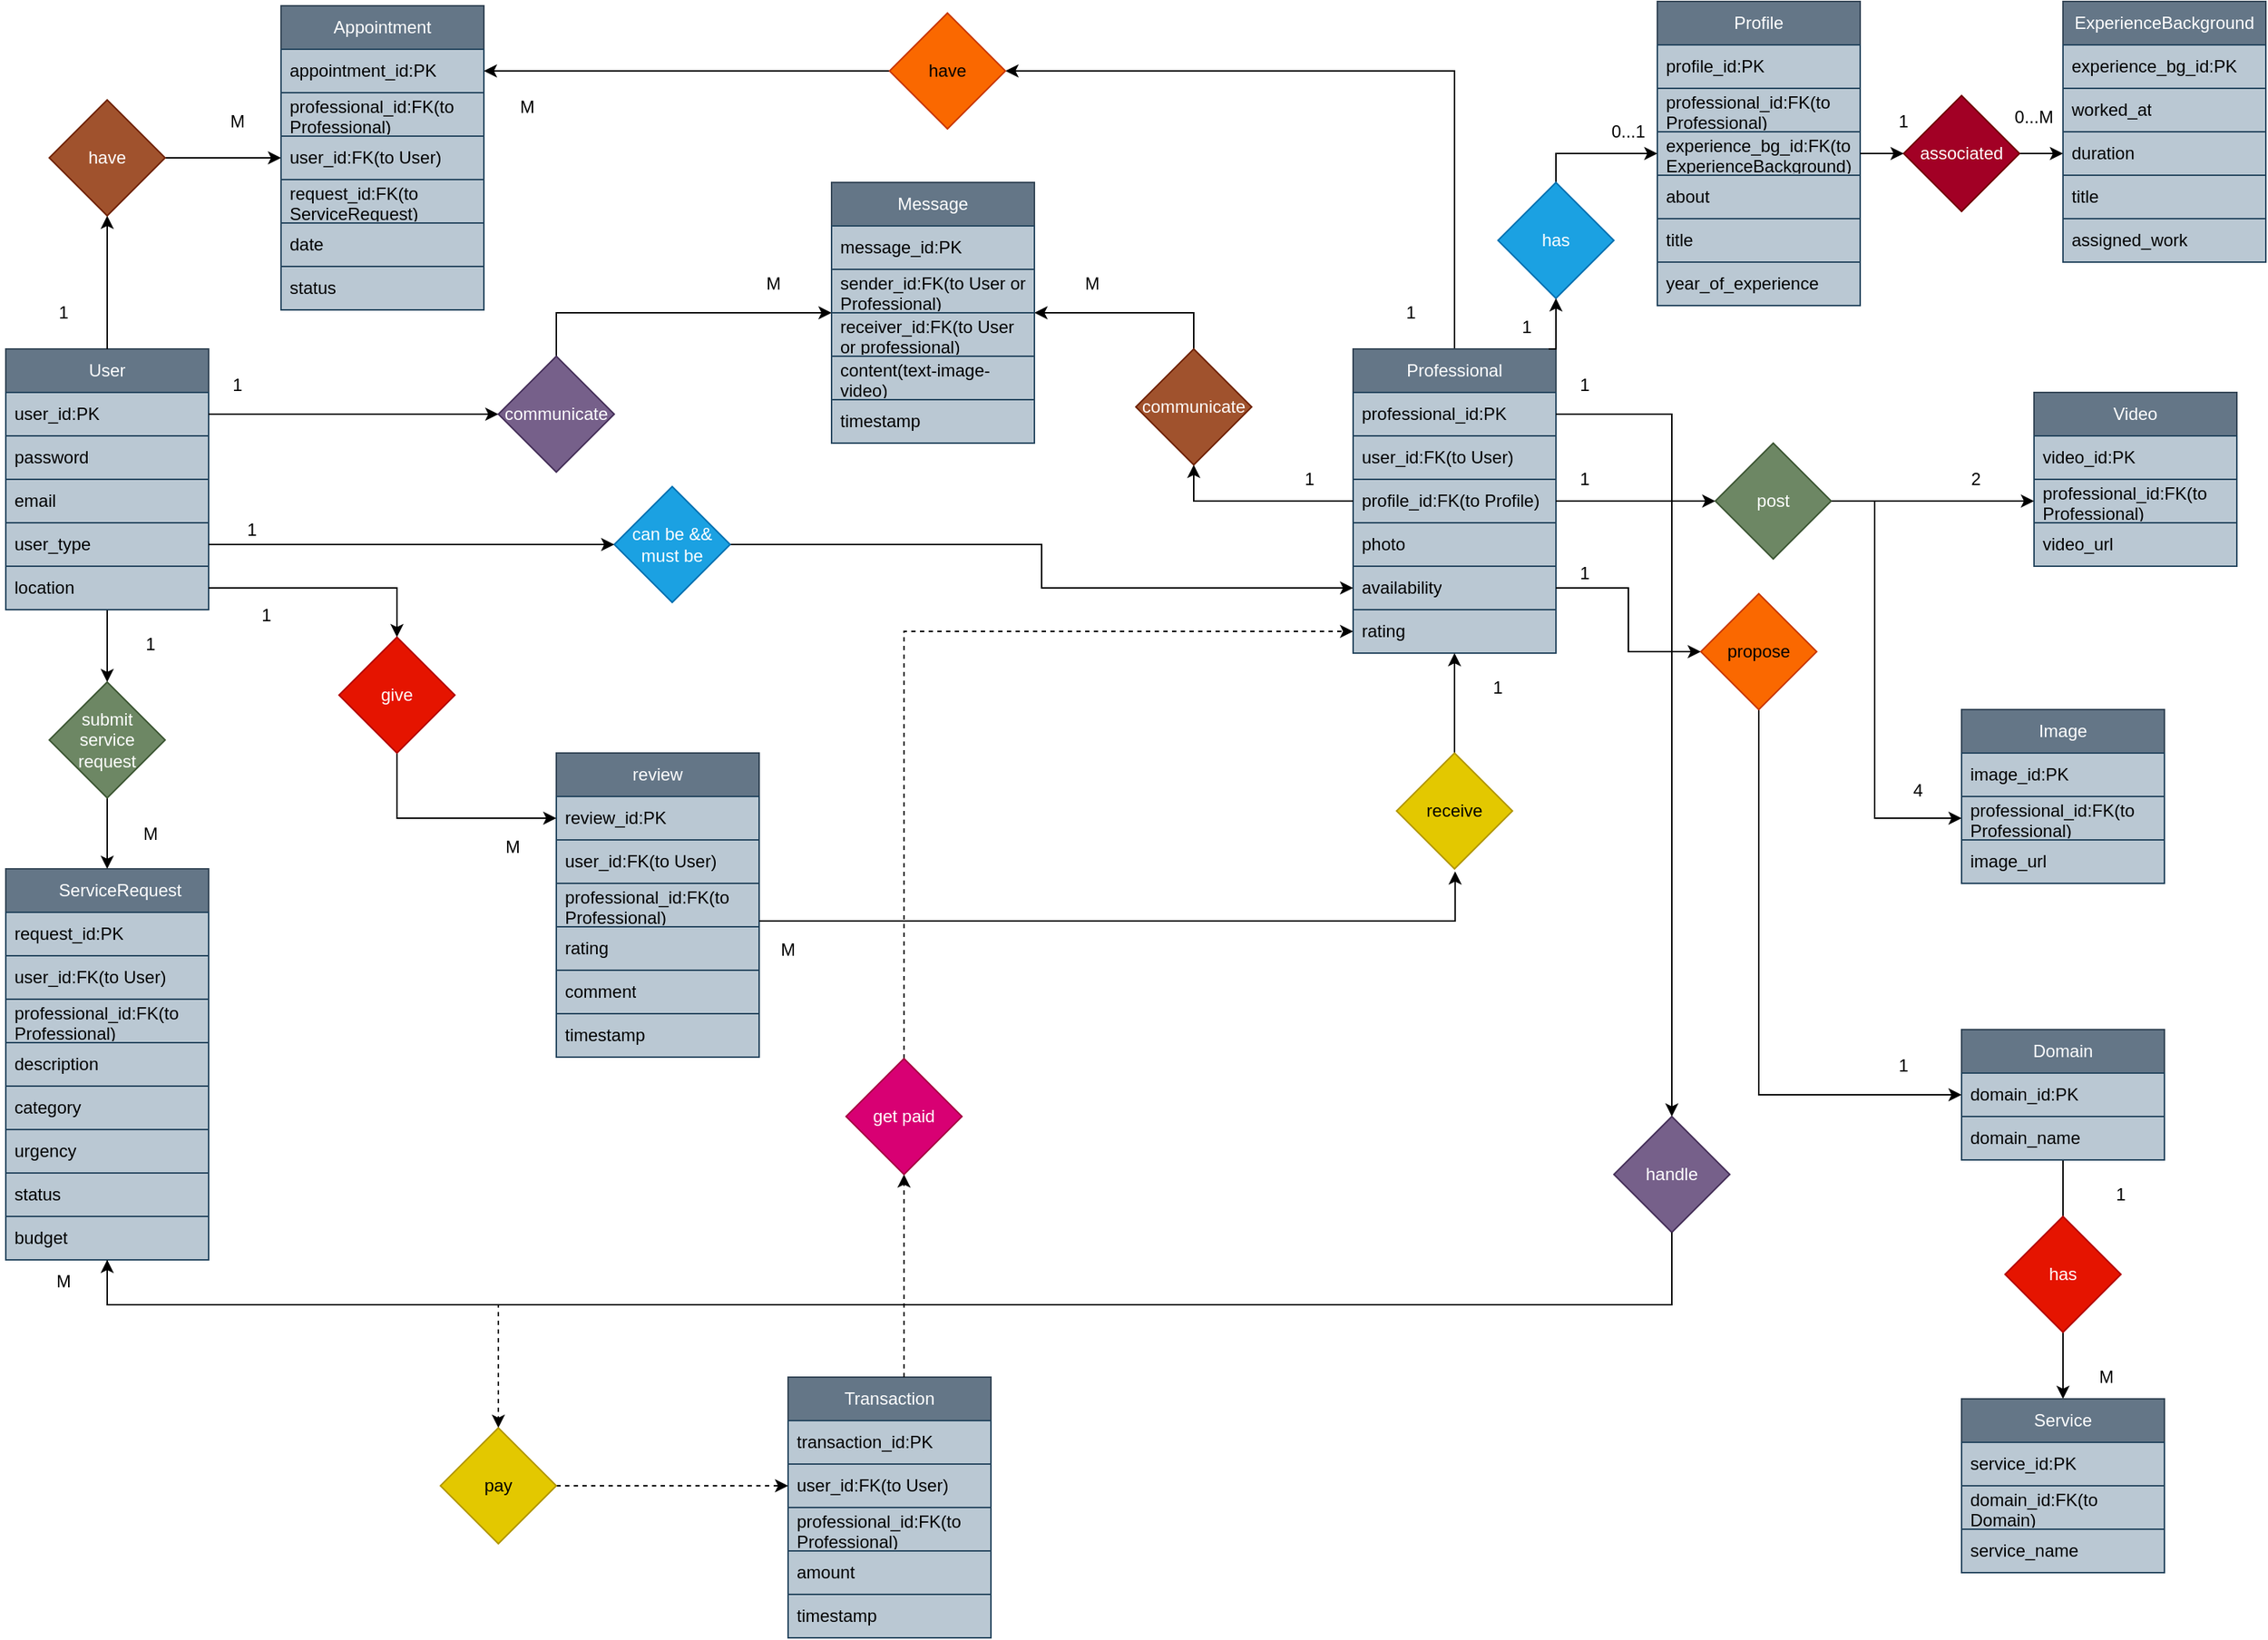 <mxfile version="24.4.1" type="device">
  <diagram id="ZZVoWdoW-UHvi953zEAD" name="Page-2">
    <mxGraphModel dx="3176" dy="2036" grid="1" gridSize="10" guides="1" tooltips="1" connect="1" arrows="1" fold="1" page="1" pageScale="1" pageWidth="1654" pageHeight="1169" math="0" shadow="0">
      <root>
        <mxCell id="0" />
        <mxCell id="1" parent="0" />
        <mxCell id="N-HNZM68ss8QgqNn4z8V-127" style="edgeStyle=orthogonalEdgeStyle;rounded=0;orthogonalLoop=1;jettySize=auto;html=1;entryX=0.5;entryY=0;entryDx=0;entryDy=0;" parent="1" source="N-HNZM68ss8QgqNn4z8V-66" target="N-HNZM68ss8QgqNn4z8V-121" edge="1">
          <mxGeometry relative="1" as="geometry" />
        </mxCell>
        <mxCell id="N-HNZM68ss8QgqNn4z8V-160" style="edgeStyle=orthogonalEdgeStyle;rounded=0;orthogonalLoop=1;jettySize=auto;html=1;" parent="1" source="N-HNZM68ss8QgqNn4z8V-161" target="N-HNZM68ss8QgqNn4z8V-155" edge="1">
          <mxGeometry relative="1" as="geometry" />
        </mxCell>
        <mxCell id="N-HNZM68ss8QgqNn4z8V-66" value="User" style="swimlane;fontStyle=0;childLayout=stackLayout;horizontal=1;startSize=30;horizontalStack=0;resizeParent=1;resizeParentMax=0;resizeLast=0;collapsible=1;marginBottom=0;whiteSpace=wrap;html=1;fillColor=#647687;fontColor=#ffffff;strokeColor=#314354;" parent="1" vertex="1">
          <mxGeometry x="60" y="260" width="140" height="180" as="geometry" />
        </mxCell>
        <mxCell id="N-HNZM68ss8QgqNn4z8V-72" value="user_id:PK" style="text;strokeColor=#23445d;fillColor=#bac8d3;align=left;verticalAlign=middle;spacingLeft=4;spacingRight=4;overflow=hidden;points=[[0,0.5],[1,0.5]];portConstraint=eastwest;rotatable=0;whiteSpace=wrap;html=1;" parent="N-HNZM68ss8QgqNn4z8V-66" vertex="1">
          <mxGeometry y="30" width="140" height="30" as="geometry" />
        </mxCell>
        <mxCell id="N-HNZM68ss8QgqNn4z8V-68" value="password" style="text;strokeColor=#23445d;fillColor=#bac8d3;align=left;verticalAlign=middle;spacingLeft=4;spacingRight=4;overflow=hidden;points=[[0,0.5],[1,0.5]];portConstraint=eastwest;rotatable=0;whiteSpace=wrap;html=1;" parent="N-HNZM68ss8QgqNn4z8V-66" vertex="1">
          <mxGeometry y="60" width="140" height="30" as="geometry" />
        </mxCell>
        <mxCell id="N-HNZM68ss8QgqNn4z8V-76" value="email" style="text;strokeColor=#23445d;fillColor=#bac8d3;align=left;verticalAlign=middle;spacingLeft=4;spacingRight=4;overflow=hidden;points=[[0,0.5],[1,0.5]];portConstraint=eastwest;rotatable=0;whiteSpace=wrap;html=1;" parent="N-HNZM68ss8QgqNn4z8V-66" vertex="1">
          <mxGeometry y="90" width="140" height="30" as="geometry" />
        </mxCell>
        <mxCell id="N-HNZM68ss8QgqNn4z8V-69" value="user_type" style="text;strokeColor=#23445d;fillColor=#bac8d3;align=left;verticalAlign=middle;spacingLeft=4;spacingRight=4;overflow=hidden;points=[[0,0.5],[1,0.5]];portConstraint=eastwest;rotatable=0;whiteSpace=wrap;html=1;" parent="N-HNZM68ss8QgqNn4z8V-66" vertex="1">
          <mxGeometry y="120" width="140" height="30" as="geometry" />
        </mxCell>
        <mxCell id="N-HNZM68ss8QgqNn4z8V-77" value="location" style="text;strokeColor=#23445d;fillColor=#bac8d3;align=left;verticalAlign=middle;spacingLeft=4;spacingRight=4;overflow=hidden;points=[[0,0.5],[1,0.5]];portConstraint=eastwest;rotatable=0;whiteSpace=wrap;html=1;" parent="N-HNZM68ss8QgqNn4z8V-66" vertex="1">
          <mxGeometry y="150" width="140" height="30" as="geometry" />
        </mxCell>
        <mxCell id="N-HNZM68ss8QgqNn4z8V-229" style="edgeStyle=orthogonalEdgeStyle;rounded=0;orthogonalLoop=1;jettySize=auto;html=1;entryX=1;entryY=0.5;entryDx=0;entryDy=0;" parent="1" source="N-HNZM68ss8QgqNn4z8V-78" target="N-HNZM68ss8QgqNn4z8V-164" edge="1">
          <mxGeometry relative="1" as="geometry">
            <Array as="points">
              <mxPoint x="1060" y="68" />
            </Array>
          </mxGeometry>
        </mxCell>
        <mxCell id="N-HNZM68ss8QgqNn4z8V-256" style="edgeStyle=orthogonalEdgeStyle;rounded=0;orthogonalLoop=1;jettySize=auto;html=1;" parent="1" source="N-HNZM68ss8QgqNn4z8V-262" target="N-HNZM68ss8QgqNn4z8V-238" edge="1">
          <mxGeometry relative="1" as="geometry">
            <Array as="points">
              <mxPoint x="880" y="235" />
            </Array>
          </mxGeometry>
        </mxCell>
        <mxCell id="N-HNZM68ss8QgqNn4z8V-78" value="Professional" style="swimlane;fontStyle=0;childLayout=stackLayout;horizontal=1;startSize=30;horizontalStack=0;resizeParent=1;resizeParentMax=0;resizeLast=0;collapsible=1;marginBottom=0;whiteSpace=wrap;html=1;fillColor=#647687;fontColor=#ffffff;strokeColor=#314354;" parent="1" vertex="1">
          <mxGeometry x="990" y="260" width="140" height="210" as="geometry" />
        </mxCell>
        <mxCell id="N-HNZM68ss8QgqNn4z8V-79" value="professional_id:PK" style="text;strokeColor=#23445d;fillColor=#bac8d3;align=left;verticalAlign=middle;spacingLeft=4;spacingRight=4;overflow=hidden;points=[[0,0.5],[1,0.5]];portConstraint=eastwest;rotatable=0;whiteSpace=wrap;html=1;" parent="N-HNZM68ss8QgqNn4z8V-78" vertex="1">
          <mxGeometry y="30" width="140" height="30" as="geometry" />
        </mxCell>
        <mxCell id="N-HNZM68ss8QgqNn4z8V-80" value="user_id:FK(to User)" style="text;strokeColor=#23445d;fillColor=#bac8d3;align=left;verticalAlign=middle;spacingLeft=4;spacingRight=4;overflow=hidden;points=[[0,0.5],[1,0.5]];portConstraint=eastwest;rotatable=0;whiteSpace=wrap;html=1;" parent="N-HNZM68ss8QgqNn4z8V-78" vertex="1">
          <mxGeometry y="60" width="140" height="30" as="geometry" />
        </mxCell>
        <mxCell id="bHi8rNkQXIM7_2unnssP-1" value="profile_id:FK(to Profile)" style="text;strokeColor=#23445d;fillColor=#bac8d3;align=left;verticalAlign=middle;spacingLeft=4;spacingRight=4;overflow=hidden;points=[[0,0.5],[1,0.5]];portConstraint=eastwest;rotatable=0;whiteSpace=wrap;html=1;" vertex="1" parent="N-HNZM68ss8QgqNn4z8V-78">
          <mxGeometry y="90" width="140" height="30" as="geometry" />
        </mxCell>
        <mxCell id="N-HNZM68ss8QgqNn4z8V-81" value="photo" style="text;strokeColor=#23445d;fillColor=#bac8d3;align=left;verticalAlign=middle;spacingLeft=4;spacingRight=4;overflow=hidden;points=[[0,0.5],[1,0.5]];portConstraint=eastwest;rotatable=0;whiteSpace=wrap;html=1;" parent="N-HNZM68ss8QgqNn4z8V-78" vertex="1">
          <mxGeometry y="120" width="140" height="30" as="geometry" />
        </mxCell>
        <mxCell id="N-HNZM68ss8QgqNn4z8V-82" value="availability" style="text;strokeColor=#23445d;fillColor=#bac8d3;align=left;verticalAlign=middle;spacingLeft=4;spacingRight=4;overflow=hidden;points=[[0,0.5],[1,0.5]];portConstraint=eastwest;rotatable=0;whiteSpace=wrap;html=1;" parent="N-HNZM68ss8QgqNn4z8V-78" vertex="1">
          <mxGeometry y="150" width="140" height="30" as="geometry" />
        </mxCell>
        <mxCell id="N-HNZM68ss8QgqNn4z8V-83" value="rating" style="text;strokeColor=#23445d;fillColor=#bac8d3;align=left;verticalAlign=middle;spacingLeft=4;spacingRight=4;overflow=hidden;points=[[0,0.5],[1,0.5]];portConstraint=eastwest;rotatable=0;whiteSpace=wrap;html=1;" parent="N-HNZM68ss8QgqNn4z8V-78" vertex="1">
          <mxGeometry y="180" width="140" height="30" as="geometry" />
        </mxCell>
        <mxCell id="N-HNZM68ss8QgqNn4z8V-85" style="edgeStyle=orthogonalEdgeStyle;rounded=0;orthogonalLoop=1;jettySize=auto;html=1;" parent="1" source="N-HNZM68ss8QgqNn4z8V-88" target="N-HNZM68ss8QgqNn4z8V-82" edge="1">
          <mxGeometry relative="1" as="geometry">
            <Array as="points" />
          </mxGeometry>
        </mxCell>
        <mxCell id="N-HNZM68ss8QgqNn4z8V-88" value="can be &amp;amp;&amp;amp; must be" style="rhombus;whiteSpace=wrap;html=1;fillColor=#1ba1e2;fontColor=#ffffff;strokeColor=#006EAF;" parent="1" vertex="1">
          <mxGeometry x="480" y="355" width="80" height="80" as="geometry" />
        </mxCell>
        <mxCell id="N-HNZM68ss8QgqNn4z8V-90" value="1" style="text;html=1;align=center;verticalAlign=middle;whiteSpace=wrap;rounded=0;" parent="1" vertex="1">
          <mxGeometry x="200" y="370" width="60" height="30" as="geometry" />
        </mxCell>
        <mxCell id="N-HNZM68ss8QgqNn4z8V-91" value="1" style="text;html=1;align=center;verticalAlign=middle;whiteSpace=wrap;rounded=0;" parent="1" vertex="1">
          <mxGeometry x="1120" y="270" width="60" height="30" as="geometry" />
        </mxCell>
        <mxCell id="N-HNZM68ss8QgqNn4z8V-220" style="edgeStyle=orthogonalEdgeStyle;rounded=0;orthogonalLoop=1;jettySize=auto;html=1;dashed=1;" parent="1" source="N-HNZM68ss8QgqNn4z8V-92" target="N-HNZM68ss8QgqNn4z8V-218" edge="1">
          <mxGeometry relative="1" as="geometry">
            <Array as="points">
              <mxPoint x="130" y="920" />
              <mxPoint x="400" y="920" />
              <mxPoint x="400" y="1045" />
            </Array>
          </mxGeometry>
        </mxCell>
        <mxCell id="N-HNZM68ss8QgqNn4z8V-92" value="&lt;blockquote style=&quot;margin: 0 0 0 40px; border: none; padding: 0px;&quot;&gt;ServiceRequest&lt;span style=&quot;white-space: pre;&quot;&gt;&#x9;&lt;/span&gt;&lt;/blockquote&gt;" style="swimlane;fontStyle=0;childLayout=stackLayout;horizontal=1;startSize=30;horizontalStack=0;resizeParent=1;resizeParentMax=0;resizeLast=0;collapsible=1;marginBottom=0;whiteSpace=wrap;html=1;fillColor=#647687;fontColor=#ffffff;strokeColor=#314354;" parent="1" vertex="1">
          <mxGeometry x="60" y="619" width="140" height="270" as="geometry" />
        </mxCell>
        <mxCell id="N-HNZM68ss8QgqNn4z8V-93" value="request_id:PK" style="text;strokeColor=#23445d;fillColor=#bac8d3;align=left;verticalAlign=middle;spacingLeft=4;spacingRight=4;overflow=hidden;points=[[0,0.5],[1,0.5]];portConstraint=eastwest;rotatable=0;whiteSpace=wrap;html=1;" parent="N-HNZM68ss8QgqNn4z8V-92" vertex="1">
          <mxGeometry y="30" width="140" height="30" as="geometry" />
        </mxCell>
        <mxCell id="N-HNZM68ss8QgqNn4z8V-94" value="user_id:FK(to User)" style="text;strokeColor=#23445d;fillColor=#bac8d3;align=left;verticalAlign=middle;spacingLeft=4;spacingRight=4;overflow=hidden;points=[[0,0.5],[1,0.5]];portConstraint=eastwest;rotatable=0;whiteSpace=wrap;html=1;" parent="N-HNZM68ss8QgqNn4z8V-92" vertex="1">
          <mxGeometry y="60" width="140" height="30" as="geometry" />
        </mxCell>
        <mxCell id="bHi8rNkQXIM7_2unnssP-41" value="professional_id:FK(to Professional)" style="text;strokeColor=#23445d;fillColor=#bac8d3;align=left;verticalAlign=middle;spacingLeft=4;spacingRight=4;overflow=hidden;points=[[0,0.5],[1,0.5]];portConstraint=eastwest;rotatable=0;whiteSpace=wrap;html=1;" vertex="1" parent="N-HNZM68ss8QgqNn4z8V-92">
          <mxGeometry y="90" width="140" height="30" as="geometry" />
        </mxCell>
        <mxCell id="N-HNZM68ss8QgqNn4z8V-95" value="description" style="text;strokeColor=#23445d;fillColor=#bac8d3;align=left;verticalAlign=middle;spacingLeft=4;spacingRight=4;overflow=hidden;points=[[0,0.5],[1,0.5]];portConstraint=eastwest;rotatable=0;whiteSpace=wrap;html=1;" parent="N-HNZM68ss8QgqNn4z8V-92" vertex="1">
          <mxGeometry y="120" width="140" height="30" as="geometry" />
        </mxCell>
        <mxCell id="N-HNZM68ss8QgqNn4z8V-96" value="category" style="text;strokeColor=#23445d;fillColor=#bac8d3;align=left;verticalAlign=middle;spacingLeft=4;spacingRight=4;overflow=hidden;points=[[0,0.5],[1,0.5]];portConstraint=eastwest;rotatable=0;whiteSpace=wrap;html=1;" parent="N-HNZM68ss8QgqNn4z8V-92" vertex="1">
          <mxGeometry y="150" width="140" height="30" as="geometry" />
        </mxCell>
        <mxCell id="N-HNZM68ss8QgqNn4z8V-98" value="urgency" style="text;strokeColor=#23445d;fillColor=#bac8d3;align=left;verticalAlign=middle;spacingLeft=4;spacingRight=4;overflow=hidden;points=[[0,0.5],[1,0.5]];portConstraint=eastwest;rotatable=0;whiteSpace=wrap;html=1;" parent="N-HNZM68ss8QgqNn4z8V-92" vertex="1">
          <mxGeometry y="180" width="140" height="30" as="geometry" />
        </mxCell>
        <mxCell id="N-HNZM68ss8QgqNn4z8V-97" value="status" style="text;strokeColor=#23445d;fillColor=#bac8d3;align=left;verticalAlign=middle;spacingLeft=4;spacingRight=4;overflow=hidden;points=[[0,0.5],[1,0.5]];portConstraint=eastwest;rotatable=0;whiteSpace=wrap;html=1;" parent="N-HNZM68ss8QgqNn4z8V-92" vertex="1">
          <mxGeometry y="210" width="140" height="30" as="geometry" />
        </mxCell>
        <mxCell id="N-HNZM68ss8QgqNn4z8V-99" value="budget" style="text;strokeColor=#23445d;fillColor=#bac8d3;align=left;verticalAlign=middle;spacingLeft=4;spacingRight=4;overflow=hidden;points=[[0,0.5],[1,0.5]];portConstraint=eastwest;rotatable=0;whiteSpace=wrap;html=1;" parent="N-HNZM68ss8QgqNn4z8V-92" vertex="1">
          <mxGeometry y="240" width="140" height="30" as="geometry" />
        </mxCell>
        <mxCell id="N-HNZM68ss8QgqNn4z8V-141" style="edgeStyle=orthogonalEdgeStyle;rounded=0;orthogonalLoop=1;jettySize=auto;html=1;entryX=0.5;entryY=0;entryDx=0;entryDy=0;" parent="1" source="N-HNZM68ss8QgqNn4z8V-121" target="N-HNZM68ss8QgqNn4z8V-92" edge="1">
          <mxGeometry relative="1" as="geometry" />
        </mxCell>
        <mxCell id="N-HNZM68ss8QgqNn4z8V-121" value="submit&lt;div&gt;service request&lt;/div&gt;" style="rhombus;whiteSpace=wrap;html=1;fillColor=#6d8764;fontColor=#ffffff;strokeColor=#3A5431;" parent="1" vertex="1">
          <mxGeometry x="90" y="490" width="80" height="80" as="geometry" />
        </mxCell>
        <mxCell id="N-HNZM68ss8QgqNn4z8V-142" value="1" style="text;html=1;align=center;verticalAlign=middle;whiteSpace=wrap;rounded=0;" parent="1" vertex="1">
          <mxGeometry x="130" y="449" width="60" height="30" as="geometry" />
        </mxCell>
        <mxCell id="N-HNZM68ss8QgqNn4z8V-144" value="M" style="text;html=1;align=center;verticalAlign=middle;whiteSpace=wrap;rounded=0;" parent="1" vertex="1">
          <mxGeometry x="130" y="580" width="60" height="30" as="geometry" />
        </mxCell>
        <mxCell id="N-HNZM68ss8QgqNn4z8V-145" value="review" style="swimlane;fontStyle=0;childLayout=stackLayout;horizontal=1;startSize=30;horizontalStack=0;resizeParent=1;resizeParentMax=0;resizeLast=0;collapsible=1;marginBottom=0;whiteSpace=wrap;html=1;fillColor=#647687;fontColor=#ffffff;strokeColor=#314354;" parent="1" vertex="1">
          <mxGeometry x="440" y="539" width="140" height="210" as="geometry" />
        </mxCell>
        <mxCell id="N-HNZM68ss8QgqNn4z8V-146" value="review_id:PK" style="text;strokeColor=#23445d;fillColor=#bac8d3;align=left;verticalAlign=middle;spacingLeft=4;spacingRight=4;overflow=hidden;points=[[0,0.5],[1,0.5]];portConstraint=eastwest;rotatable=0;whiteSpace=wrap;html=1;" parent="N-HNZM68ss8QgqNn4z8V-145" vertex="1">
          <mxGeometry y="30" width="140" height="30" as="geometry" />
        </mxCell>
        <mxCell id="N-HNZM68ss8QgqNn4z8V-147" value="user_id:FK(to User)" style="text;strokeColor=#23445d;fillColor=#bac8d3;align=left;verticalAlign=middle;spacingLeft=4;spacingRight=4;overflow=hidden;points=[[0,0.5],[1,0.5]];portConstraint=eastwest;rotatable=0;whiteSpace=wrap;html=1;" parent="N-HNZM68ss8QgqNn4z8V-145" vertex="1">
          <mxGeometry y="60" width="140" height="30" as="geometry" />
        </mxCell>
        <mxCell id="N-HNZM68ss8QgqNn4z8V-148" value="professional_id:FK(to Professional)" style="text;strokeColor=#23445d;fillColor=#bac8d3;align=left;verticalAlign=middle;spacingLeft=4;spacingRight=4;overflow=hidden;points=[[0,0.5],[1,0.5]];portConstraint=eastwest;rotatable=0;whiteSpace=wrap;html=1;" parent="N-HNZM68ss8QgqNn4z8V-145" vertex="1">
          <mxGeometry y="90" width="140" height="30" as="geometry" />
        </mxCell>
        <mxCell id="N-HNZM68ss8QgqNn4z8V-149" value="rating" style="text;strokeColor=#23445d;fillColor=#bac8d3;align=left;verticalAlign=middle;spacingLeft=4;spacingRight=4;overflow=hidden;points=[[0,0.5],[1,0.5]];portConstraint=eastwest;rotatable=0;whiteSpace=wrap;html=1;" parent="N-HNZM68ss8QgqNn4z8V-145" vertex="1">
          <mxGeometry y="120" width="140" height="30" as="geometry" />
        </mxCell>
        <mxCell id="N-HNZM68ss8QgqNn4z8V-150" value="comment" style="text;strokeColor=#23445d;fillColor=#bac8d3;align=left;verticalAlign=middle;spacingLeft=4;spacingRight=4;overflow=hidden;points=[[0,0.5],[1,0.5]];portConstraint=eastwest;rotatable=0;whiteSpace=wrap;html=1;" parent="N-HNZM68ss8QgqNn4z8V-145" vertex="1">
          <mxGeometry y="150" width="140" height="30" as="geometry" />
        </mxCell>
        <mxCell id="N-HNZM68ss8QgqNn4z8V-170" value="timestamp" style="text;strokeColor=#23445d;fillColor=#bac8d3;align=left;verticalAlign=middle;spacingLeft=4;spacingRight=4;overflow=hidden;points=[[0,0.5],[1,0.5]];portConstraint=eastwest;rotatable=0;whiteSpace=wrap;html=1;" parent="N-HNZM68ss8QgqNn4z8V-145" vertex="1">
          <mxGeometry y="180" width="140" height="30" as="geometry" />
        </mxCell>
        <mxCell id="N-HNZM68ss8QgqNn4z8V-152" value="Appointment" style="swimlane;fontStyle=0;childLayout=stackLayout;horizontal=1;startSize=30;horizontalStack=0;resizeParent=1;resizeParentMax=0;resizeLast=0;collapsible=1;marginBottom=0;whiteSpace=wrap;html=1;fillColor=#647687;strokeColor=#314354;fontColor=#ffffff;" parent="1" vertex="1">
          <mxGeometry x="250" y="23" width="140" height="210" as="geometry" />
        </mxCell>
        <mxCell id="N-HNZM68ss8QgqNn4z8V-153" value="appointment_id:PK" style="text;strokeColor=#23445d;fillColor=#bac8d3;align=left;verticalAlign=middle;spacingLeft=4;spacingRight=4;overflow=hidden;points=[[0,0.5],[1,0.5]];portConstraint=eastwest;rotatable=0;whiteSpace=wrap;html=1;" parent="N-HNZM68ss8QgqNn4z8V-152" vertex="1">
          <mxGeometry y="30" width="140" height="30" as="geometry" />
        </mxCell>
        <mxCell id="N-HNZM68ss8QgqNn4z8V-154" value="professional_id:FK(to Professional)" style="text;strokeColor=#23445d;fillColor=#bac8d3;align=left;verticalAlign=middle;spacingLeft=4;spacingRight=4;overflow=hidden;points=[[0,0.5],[1,0.5]];portConstraint=eastwest;rotatable=0;whiteSpace=wrap;html=1;" parent="N-HNZM68ss8QgqNn4z8V-152" vertex="1">
          <mxGeometry y="60" width="140" height="30" as="geometry" />
        </mxCell>
        <mxCell id="N-HNZM68ss8QgqNn4z8V-155" value="user_id:FK(to User)" style="text;strokeColor=#23445d;fillColor=#bac8d3;align=left;verticalAlign=middle;spacingLeft=4;spacingRight=4;overflow=hidden;points=[[0,0.5],[1,0.5]];portConstraint=eastwest;rotatable=0;whiteSpace=wrap;html=1;" parent="N-HNZM68ss8QgqNn4z8V-152" vertex="1">
          <mxGeometry y="90" width="140" height="30" as="geometry" />
        </mxCell>
        <mxCell id="bHi8rNkQXIM7_2unnssP-42" value="request_id:FK(to ServiceRequest)" style="text;strokeColor=#23445d;fillColor=#bac8d3;align=left;verticalAlign=middle;spacingLeft=4;spacingRight=4;overflow=hidden;points=[[0,0.5],[1,0.5]];portConstraint=eastwest;rotatable=0;whiteSpace=wrap;html=1;" vertex="1" parent="N-HNZM68ss8QgqNn4z8V-152">
          <mxGeometry y="120" width="140" height="30" as="geometry" />
        </mxCell>
        <mxCell id="N-HNZM68ss8QgqNn4z8V-156" value="date" style="text;strokeColor=#23445d;fillColor=#bac8d3;align=left;verticalAlign=middle;spacingLeft=4;spacingRight=4;overflow=hidden;points=[[0,0.5],[1,0.5]];portConstraint=eastwest;rotatable=0;whiteSpace=wrap;html=1;" parent="N-HNZM68ss8QgqNn4z8V-152" vertex="1">
          <mxGeometry y="150" width="140" height="30" as="geometry" />
        </mxCell>
        <mxCell id="N-HNZM68ss8QgqNn4z8V-157" value="status" style="text;strokeColor=#23445d;fillColor=#bac8d3;align=left;verticalAlign=middle;spacingLeft=4;spacingRight=4;overflow=hidden;points=[[0,0.5],[1,0.5]];portConstraint=eastwest;rotatable=0;whiteSpace=wrap;html=1;" parent="N-HNZM68ss8QgqNn4z8V-152" vertex="1">
          <mxGeometry y="180" width="140" height="30" as="geometry" />
        </mxCell>
        <mxCell id="N-HNZM68ss8QgqNn4z8V-165" value="1" style="text;html=1;align=center;verticalAlign=middle;whiteSpace=wrap;rounded=0;" parent="1" vertex="1">
          <mxGeometry x="70" y="220" width="60" height="30" as="geometry" />
        </mxCell>
        <mxCell id="N-HNZM68ss8QgqNn4z8V-166" value="M" style="text;html=1;align=center;verticalAlign=middle;whiteSpace=wrap;rounded=0;" parent="1" vertex="1">
          <mxGeometry x="190" y="88" width="60" height="30" as="geometry" />
        </mxCell>
        <mxCell id="N-HNZM68ss8QgqNn4z8V-167" value="M" style="text;html=1;align=center;verticalAlign=middle;whiteSpace=wrap;rounded=0;" parent="1" vertex="1">
          <mxGeometry x="390" y="78" width="60" height="30" as="geometry" />
        </mxCell>
        <mxCell id="N-HNZM68ss8QgqNn4z8V-168" value="1" style="text;html=1;align=center;verticalAlign=middle;whiteSpace=wrap;rounded=0;" parent="1" vertex="1">
          <mxGeometry x="1000" y="220" width="60" height="30" as="geometry" />
        </mxCell>
        <mxCell id="N-HNZM68ss8QgqNn4z8V-176" style="edgeStyle=orthogonalEdgeStyle;rounded=0;orthogonalLoop=1;jettySize=auto;html=1;entryX=0;entryY=0.5;entryDx=0;entryDy=0;" parent="1" source="N-HNZM68ss8QgqNn4z8V-179" target="N-HNZM68ss8QgqNn4z8V-146" edge="1">
          <mxGeometry relative="1" as="geometry" />
        </mxCell>
        <mxCell id="N-HNZM68ss8QgqNn4z8V-179" value="give" style="rhombus;whiteSpace=wrap;html=1;fillColor=#e51400;fontColor=#ffffff;strokeColor=#B20000;" parent="1" vertex="1">
          <mxGeometry x="290" y="459" width="80" height="80" as="geometry" />
        </mxCell>
        <mxCell id="N-HNZM68ss8QgqNn4z8V-181" style="edgeStyle=orthogonalEdgeStyle;rounded=0;orthogonalLoop=1;jettySize=auto;html=1;entryX=0.5;entryY=0;entryDx=0;entryDy=0;" parent="1" source="N-HNZM68ss8QgqNn4z8V-77" target="N-HNZM68ss8QgqNn4z8V-179" edge="1">
          <mxGeometry relative="1" as="geometry" />
        </mxCell>
        <mxCell id="N-HNZM68ss8QgqNn4z8V-183" value="" style="edgeStyle=orthogonalEdgeStyle;rounded=0;orthogonalLoop=1;jettySize=auto;html=1;entryX=0.505;entryY=1.022;entryDx=0;entryDy=0;entryPerimeter=0;" parent="1" source="N-HNZM68ss8QgqNn4z8V-145" target="N-HNZM68ss8QgqNn4z8V-182" edge="1">
          <mxGeometry relative="1" as="geometry">
            <mxPoint x="664" y="569" as="sourcePoint" />
            <mxPoint x="725" y="441" as="targetPoint" />
            <Array as="points">
              <mxPoint x="1060" y="655" />
            </Array>
          </mxGeometry>
        </mxCell>
        <mxCell id="N-HNZM68ss8QgqNn4z8V-204" style="edgeStyle=orthogonalEdgeStyle;rounded=0;orthogonalLoop=1;jettySize=auto;html=1;" parent="1" source="N-HNZM68ss8QgqNn4z8V-182" target="N-HNZM68ss8QgqNn4z8V-78" edge="1">
          <mxGeometry relative="1" as="geometry" />
        </mxCell>
        <mxCell id="N-HNZM68ss8QgqNn4z8V-182" value="receive" style="rhombus;whiteSpace=wrap;html=1;fillColor=#e3c800;fontColor=#000000;strokeColor=#B09500;" parent="1" vertex="1">
          <mxGeometry x="1020" y="539" width="80" height="80" as="geometry" />
        </mxCell>
        <mxCell id="N-HNZM68ss8QgqNn4z8V-188" value="handle" style="rhombus;whiteSpace=wrap;html=1;fillColor=#76608a;fontColor=#ffffff;strokeColor=#432D57;" parent="1" vertex="1">
          <mxGeometry x="1170" y="790" width="80" height="80" as="geometry" />
        </mxCell>
        <mxCell id="N-HNZM68ss8QgqNn4z8V-196" value="1" style="text;html=1;align=center;verticalAlign=middle;whiteSpace=wrap;rounded=0;" parent="1" vertex="1">
          <mxGeometry x="210" y="429" width="60" height="30" as="geometry" />
        </mxCell>
        <mxCell id="N-HNZM68ss8QgqNn4z8V-197" value="M" style="text;html=1;align=center;verticalAlign=middle;whiteSpace=wrap;rounded=0;" parent="1" vertex="1">
          <mxGeometry x="380" y="589" width="60" height="30" as="geometry" />
        </mxCell>
        <mxCell id="N-HNZM68ss8QgqNn4z8V-198" value="M" style="text;html=1;align=center;verticalAlign=middle;whiteSpace=wrap;rounded=0;" parent="1" vertex="1">
          <mxGeometry x="570" y="660" width="60" height="30" as="geometry" />
        </mxCell>
        <mxCell id="N-HNZM68ss8QgqNn4z8V-199" value="1" style="text;html=1;align=center;verticalAlign=middle;whiteSpace=wrap;rounded=0;" parent="1" vertex="1">
          <mxGeometry x="1060" y="479" width="60" height="30" as="geometry" />
        </mxCell>
        <mxCell id="N-HNZM68ss8QgqNn4z8V-201" style="edgeStyle=orthogonalEdgeStyle;rounded=0;orthogonalLoop=1;jettySize=auto;html=1;entryX=0.5;entryY=0;entryDx=0;entryDy=0;" parent="1" source="N-HNZM68ss8QgqNn4z8V-79" target="N-HNZM68ss8QgqNn4z8V-188" edge="1">
          <mxGeometry relative="1" as="geometry" />
        </mxCell>
        <mxCell id="N-HNZM68ss8QgqNn4z8V-202" value="M" style="text;html=1;align=center;verticalAlign=middle;whiteSpace=wrap;rounded=0;" parent="1" vertex="1">
          <mxGeometry x="70" y="889" width="60" height="30" as="geometry" />
        </mxCell>
        <mxCell id="N-HNZM68ss8QgqNn4z8V-205" value="" style="edgeStyle=orthogonalEdgeStyle;rounded=0;orthogonalLoop=1;jettySize=auto;html=1;" parent="1" source="N-HNZM68ss8QgqNn4z8V-66" target="N-HNZM68ss8QgqNn4z8V-161" edge="1">
          <mxGeometry relative="1" as="geometry">
            <mxPoint x="130" y="260" as="sourcePoint" />
            <mxPoint x="514" y="128" as="targetPoint" />
          </mxGeometry>
        </mxCell>
        <mxCell id="N-HNZM68ss8QgqNn4z8V-161" value="have" style="rhombus;whiteSpace=wrap;html=1;fillColor=#a0522d;fontColor=#ffffff;strokeColor=#6D1F00;" parent="1" vertex="1">
          <mxGeometry x="90" y="88" width="80" height="80" as="geometry" />
        </mxCell>
        <mxCell id="N-HNZM68ss8QgqNn4z8V-244" style="edgeStyle=orthogonalEdgeStyle;rounded=0;orthogonalLoop=1;jettySize=auto;html=1;entryX=1;entryY=0.5;entryDx=0;entryDy=0;" parent="1" source="N-HNZM68ss8QgqNn4z8V-164" target="N-HNZM68ss8QgqNn4z8V-153" edge="1">
          <mxGeometry relative="1" as="geometry">
            <Array as="points">
              <mxPoint x="630" y="68" />
              <mxPoint x="630" y="68" />
            </Array>
          </mxGeometry>
        </mxCell>
        <mxCell id="N-HNZM68ss8QgqNn4z8V-164" value="have" style="rhombus;whiteSpace=wrap;html=1;fillColor=#fa6800;fontColor=#000000;strokeColor=#C73500;" parent="1" vertex="1">
          <mxGeometry x="670" y="28" width="80" height="80" as="geometry" />
        </mxCell>
        <mxCell id="N-HNZM68ss8QgqNn4z8V-210" value="Transaction" style="swimlane;fontStyle=0;childLayout=stackLayout;horizontal=1;startSize=30;horizontalStack=0;resizeParent=1;resizeParentMax=0;resizeLast=0;collapsible=1;marginBottom=0;whiteSpace=wrap;html=1;fillColor=#647687;fontColor=#ffffff;strokeColor=#314354;" parent="1" vertex="1">
          <mxGeometry x="600" y="970" width="140" height="180" as="geometry" />
        </mxCell>
        <mxCell id="N-HNZM68ss8QgqNn4z8V-211" value="transaction_id:PK" style="text;strokeColor=#23445d;fillColor=#bac8d3;align=left;verticalAlign=middle;spacingLeft=4;spacingRight=4;overflow=hidden;points=[[0,0.5],[1,0.5]];portConstraint=eastwest;rotatable=0;whiteSpace=wrap;html=1;" parent="N-HNZM68ss8QgqNn4z8V-210" vertex="1">
          <mxGeometry y="30" width="140" height="30" as="geometry" />
        </mxCell>
        <mxCell id="N-HNZM68ss8QgqNn4z8V-212" value="user_id:FK(to User)" style="text;strokeColor=#23445d;fillColor=#bac8d3;align=left;verticalAlign=middle;spacingLeft=4;spacingRight=4;overflow=hidden;points=[[0,0.5],[1,0.5]];portConstraint=eastwest;rotatable=0;whiteSpace=wrap;html=1;" parent="N-HNZM68ss8QgqNn4z8V-210" vertex="1">
          <mxGeometry y="60" width="140" height="30" as="geometry" />
        </mxCell>
        <mxCell id="N-HNZM68ss8QgqNn4z8V-213" value="professional_id:FK(to Professional)" style="text;strokeColor=#23445d;fillColor=#bac8d3;align=left;verticalAlign=middle;spacingLeft=4;spacingRight=4;overflow=hidden;points=[[0,0.5],[1,0.5]];portConstraint=eastwest;rotatable=0;whiteSpace=wrap;html=1;" parent="N-HNZM68ss8QgqNn4z8V-210" vertex="1">
          <mxGeometry y="90" width="140" height="30" as="geometry" />
        </mxCell>
        <mxCell id="N-HNZM68ss8QgqNn4z8V-214" value="amount" style="text;strokeColor=#23445d;fillColor=#bac8d3;align=left;verticalAlign=middle;spacingLeft=4;spacingRight=4;overflow=hidden;points=[[0,0.5],[1,0.5]];portConstraint=eastwest;rotatable=0;whiteSpace=wrap;html=1;" parent="N-HNZM68ss8QgqNn4z8V-210" vertex="1">
          <mxGeometry y="120" width="140" height="30" as="geometry" />
        </mxCell>
        <mxCell id="N-HNZM68ss8QgqNn4z8V-215" value="timestamp" style="text;strokeColor=#23445d;fillColor=#bac8d3;align=left;verticalAlign=middle;spacingLeft=4;spacingRight=4;overflow=hidden;points=[[0,0.5],[1,0.5]];portConstraint=eastwest;rotatable=0;whiteSpace=wrap;html=1;" parent="N-HNZM68ss8QgqNn4z8V-210" vertex="1">
          <mxGeometry y="150" width="140" height="30" as="geometry" />
        </mxCell>
        <mxCell id="N-HNZM68ss8QgqNn4z8V-216" style="edgeStyle=orthogonalEdgeStyle;rounded=0;orthogonalLoop=1;jettySize=auto;html=1;exitX=0.5;exitY=1;exitDx=0;exitDy=0;" parent="1" source="N-HNZM68ss8QgqNn4z8V-188" target="N-HNZM68ss8QgqNn4z8V-92" edge="1">
          <mxGeometry relative="1" as="geometry">
            <mxPoint x="950" y="860" as="sourcePoint" />
            <Array as="points">
              <mxPoint x="1210" y="920" />
              <mxPoint x="130" y="920" />
            </Array>
          </mxGeometry>
        </mxCell>
        <mxCell id="N-HNZM68ss8QgqNn4z8V-221" style="edgeStyle=orthogonalEdgeStyle;rounded=0;orthogonalLoop=1;jettySize=auto;html=1;dashed=1;" parent="1" source="N-HNZM68ss8QgqNn4z8V-218" target="N-HNZM68ss8QgqNn4z8V-212" edge="1">
          <mxGeometry relative="1" as="geometry" />
        </mxCell>
        <mxCell id="N-HNZM68ss8QgqNn4z8V-218" value="pay" style="rhombus;whiteSpace=wrap;html=1;fillColor=#e3c800;fontColor=#000000;strokeColor=#B09500;" parent="1" vertex="1">
          <mxGeometry x="360" y="1005" width="80" height="80" as="geometry" />
        </mxCell>
        <mxCell id="N-HNZM68ss8QgqNn4z8V-226" value="" style="edgeStyle=orthogonalEdgeStyle;rounded=0;orthogonalLoop=1;jettySize=auto;html=1;entryX=0.5;entryY=1;entryDx=0;entryDy=0;dashed=1;" parent="1" source="N-HNZM68ss8QgqNn4z8V-210" target="N-HNZM68ss8QgqNn4z8V-225" edge="1">
          <mxGeometry relative="1" as="geometry">
            <mxPoint x="560" y="970" as="sourcePoint" />
            <mxPoint x="654" y="425" as="targetPoint" />
            <Array as="points">
              <mxPoint x="680" y="930" />
              <mxPoint x="680" y="930" />
            </Array>
          </mxGeometry>
        </mxCell>
        <mxCell id="N-HNZM68ss8QgqNn4z8V-227" style="edgeStyle=orthogonalEdgeStyle;rounded=0;orthogonalLoop=1;jettySize=auto;html=1;entryX=0;entryY=0.5;entryDx=0;entryDy=0;dashed=1;" parent="1" source="N-HNZM68ss8QgqNn4z8V-225" target="N-HNZM68ss8QgqNn4z8V-83" edge="1">
          <mxGeometry relative="1" as="geometry" />
        </mxCell>
        <mxCell id="N-HNZM68ss8QgqNn4z8V-225" value="get paid" style="rhombus;whiteSpace=wrap;html=1;fillColor=#d80073;fontColor=#ffffff;strokeColor=#A50040;" parent="1" vertex="1">
          <mxGeometry x="640" y="750" width="80" height="80" as="geometry" />
        </mxCell>
        <mxCell id="N-HNZM68ss8QgqNn4z8V-238" value="Message" style="swimlane;fontStyle=0;childLayout=stackLayout;horizontal=1;startSize=30;horizontalStack=0;resizeParent=1;resizeParentMax=0;resizeLast=0;collapsible=1;marginBottom=0;whiteSpace=wrap;html=1;fillColor=#647687;fontColor=#ffffff;strokeColor=#314354;" parent="1" vertex="1">
          <mxGeometry x="630" y="145" width="140" height="180" as="geometry" />
        </mxCell>
        <mxCell id="N-HNZM68ss8QgqNn4z8V-239" value="message_id:PK" style="text;strokeColor=#23445d;fillColor=#bac8d3;align=left;verticalAlign=middle;spacingLeft=4;spacingRight=4;overflow=hidden;points=[[0,0.5],[1,0.5]];portConstraint=eastwest;rotatable=0;whiteSpace=wrap;html=1;" parent="N-HNZM68ss8QgqNn4z8V-238" vertex="1">
          <mxGeometry y="30" width="140" height="30" as="geometry" />
        </mxCell>
        <mxCell id="N-HNZM68ss8QgqNn4z8V-240" value="sender_id:FK(to User or Professional)" style="text;strokeColor=#23445d;fillColor=#bac8d3;align=left;verticalAlign=middle;spacingLeft=4;spacingRight=4;overflow=hidden;points=[[0,0.5],[1,0.5]];portConstraint=eastwest;rotatable=0;whiteSpace=wrap;html=1;" parent="N-HNZM68ss8QgqNn4z8V-238" vertex="1">
          <mxGeometry y="60" width="140" height="30" as="geometry" />
        </mxCell>
        <mxCell id="N-HNZM68ss8QgqNn4z8V-241" value="receiver_id:FK(to User or professional)" style="text;strokeColor=#23445d;fillColor=#bac8d3;align=left;verticalAlign=middle;spacingLeft=4;spacingRight=4;overflow=hidden;points=[[0,0.5],[1,0.5]];portConstraint=eastwest;rotatable=0;whiteSpace=wrap;html=1;" parent="N-HNZM68ss8QgqNn4z8V-238" vertex="1">
          <mxGeometry y="90" width="140" height="30" as="geometry" />
        </mxCell>
        <mxCell id="N-HNZM68ss8QgqNn4z8V-242" value="content(text-image-video)" style="text;strokeColor=#23445d;fillColor=#bac8d3;align=left;verticalAlign=middle;spacingLeft=4;spacingRight=4;overflow=hidden;points=[[0,0.5],[1,0.5]];portConstraint=eastwest;rotatable=0;whiteSpace=wrap;html=1;" parent="N-HNZM68ss8QgqNn4z8V-238" vertex="1">
          <mxGeometry y="120" width="140" height="30" as="geometry" />
        </mxCell>
        <mxCell id="N-HNZM68ss8QgqNn4z8V-243" value="timestamp" style="text;strokeColor=#23445d;fillColor=#bac8d3;align=left;verticalAlign=middle;spacingLeft=4;spacingRight=4;overflow=hidden;points=[[0,0.5],[1,0.5]];portConstraint=eastwest;rotatable=0;whiteSpace=wrap;html=1;" parent="N-HNZM68ss8QgqNn4z8V-238" vertex="1">
          <mxGeometry y="150" width="140" height="30" as="geometry" />
        </mxCell>
        <mxCell id="N-HNZM68ss8QgqNn4z8V-257" style="edgeStyle=orthogonalEdgeStyle;rounded=0;orthogonalLoop=1;jettySize=auto;html=1;entryX=0;entryY=0.5;entryDx=0;entryDy=0;" parent="1" source="N-HNZM68ss8QgqNn4z8V-69" target="N-HNZM68ss8QgqNn4z8V-88" edge="1">
          <mxGeometry relative="1" as="geometry" />
        </mxCell>
        <mxCell id="N-HNZM68ss8QgqNn4z8V-258" style="edgeStyle=orthogonalEdgeStyle;rounded=0;orthogonalLoop=1;jettySize=auto;html=1;" parent="1" source="N-HNZM68ss8QgqNn4z8V-260" target="N-HNZM68ss8QgqNn4z8V-238" edge="1">
          <mxGeometry relative="1" as="geometry">
            <Array as="points">
              <mxPoint x="440" y="235" />
            </Array>
          </mxGeometry>
        </mxCell>
        <mxCell id="N-HNZM68ss8QgqNn4z8V-261" value="" style="edgeStyle=orthogonalEdgeStyle;rounded=0;orthogonalLoop=1;jettySize=auto;html=1;" parent="1" source="N-HNZM68ss8QgqNn4z8V-72" target="N-HNZM68ss8QgqNn4z8V-260" edge="1">
          <mxGeometry relative="1" as="geometry">
            <mxPoint x="200" y="305" as="sourcePoint" />
            <mxPoint x="630" y="235" as="targetPoint" />
            <Array as="points" />
          </mxGeometry>
        </mxCell>
        <mxCell id="N-HNZM68ss8QgqNn4z8V-260" value="communicate" style="rhombus;whiteSpace=wrap;html=1;fillColor=#76608a;fontColor=#ffffff;strokeColor=#432D57;" parent="1" vertex="1">
          <mxGeometry x="400" y="265" width="80" height="80" as="geometry" />
        </mxCell>
        <mxCell id="N-HNZM68ss8QgqNn4z8V-263" value="" style="edgeStyle=orthogonalEdgeStyle;rounded=0;orthogonalLoop=1;jettySize=auto;html=1;" parent="1" source="N-HNZM68ss8QgqNn4z8V-78" target="N-HNZM68ss8QgqNn4z8V-262" edge="1">
          <mxGeometry relative="1" as="geometry">
            <mxPoint x="990" y="365" as="sourcePoint" />
            <mxPoint x="770" y="235" as="targetPoint" />
            <Array as="points">
              <mxPoint x="880" y="365" />
            </Array>
          </mxGeometry>
        </mxCell>
        <mxCell id="N-HNZM68ss8QgqNn4z8V-262" value="communicate" style="rhombus;whiteSpace=wrap;html=1;fillColor=#a0522d;fontColor=#ffffff;strokeColor=#6D1F00;" parent="1" vertex="1">
          <mxGeometry x="840" y="260" width="80" height="80" as="geometry" />
        </mxCell>
        <mxCell id="N-HNZM68ss8QgqNn4z8V-264" value="1" style="text;html=1;align=center;verticalAlign=middle;whiteSpace=wrap;rounded=0;" parent="1" vertex="1">
          <mxGeometry x="190" y="270" width="60" height="30" as="geometry" />
        </mxCell>
        <mxCell id="N-HNZM68ss8QgqNn4z8V-265" value="1" style="text;html=1;align=center;verticalAlign=middle;whiteSpace=wrap;rounded=0;" parent="1" vertex="1">
          <mxGeometry x="930" y="335" width="60" height="30" as="geometry" />
        </mxCell>
        <mxCell id="bHi8rNkQXIM7_2unnssP-30" style="edgeStyle=orthogonalEdgeStyle;rounded=0;orthogonalLoop=1;jettySize=auto;html=1;entryX=0.5;entryY=0;entryDx=0;entryDy=0;" edge="1" parent="1" source="bHi8rNkQXIM7_2unnssP-2" target="bHi8rNkQXIM7_2unnssP-12">
          <mxGeometry relative="1" as="geometry" />
        </mxCell>
        <mxCell id="bHi8rNkQXIM7_2unnssP-2" value="Domain" style="swimlane;fontStyle=0;childLayout=stackLayout;horizontal=1;startSize=30;horizontalStack=0;resizeParent=1;resizeParentMax=0;resizeLast=0;collapsible=1;marginBottom=0;whiteSpace=wrap;html=1;fillColor=#647687;fontColor=#ffffff;strokeColor=#314354;" vertex="1" parent="1">
          <mxGeometry x="1410" y="730" width="140" height="90" as="geometry" />
        </mxCell>
        <mxCell id="bHi8rNkQXIM7_2unnssP-3" value="domain_id:PK" style="text;strokeColor=#23445d;fillColor=#bac8d3;align=left;verticalAlign=middle;spacingLeft=4;spacingRight=4;overflow=hidden;points=[[0,0.5],[1,0.5]];portConstraint=eastwest;rotatable=0;whiteSpace=wrap;html=1;" vertex="1" parent="bHi8rNkQXIM7_2unnssP-2">
          <mxGeometry y="30" width="140" height="30" as="geometry" />
        </mxCell>
        <mxCell id="bHi8rNkQXIM7_2unnssP-4" value="domain_name" style="text;strokeColor=#23445d;fillColor=#bac8d3;align=left;verticalAlign=middle;spacingLeft=4;spacingRight=4;overflow=hidden;points=[[0,0.5],[1,0.5]];portConstraint=eastwest;rotatable=0;whiteSpace=wrap;html=1;" vertex="1" parent="bHi8rNkQXIM7_2unnssP-2">
          <mxGeometry y="60" width="140" height="30" as="geometry" />
        </mxCell>
        <mxCell id="bHi8rNkQXIM7_2unnssP-9" style="edgeStyle=orthogonalEdgeStyle;rounded=0;orthogonalLoop=1;jettySize=auto;html=1;entryX=0;entryY=0.5;entryDx=0;entryDy=0;" edge="1" parent="1" source="bHi8rNkQXIM7_2unnssP-10" target="bHi8rNkQXIM7_2unnssP-3">
          <mxGeometry relative="1" as="geometry" />
        </mxCell>
        <mxCell id="bHi8rNkQXIM7_2unnssP-11" value="" style="edgeStyle=orthogonalEdgeStyle;rounded=0;orthogonalLoop=1;jettySize=auto;html=1;entryX=0;entryY=0.5;entryDx=0;entryDy=0;" edge="1" parent="1" source="N-HNZM68ss8QgqNn4z8V-82" target="bHi8rNkQXIM7_2unnssP-10">
          <mxGeometry relative="1" as="geometry">
            <mxPoint x="1130" y="395" as="sourcePoint" />
            <mxPoint x="1390" y="395" as="targetPoint" />
          </mxGeometry>
        </mxCell>
        <mxCell id="bHi8rNkQXIM7_2unnssP-10" value="propose" style="rhombus;whiteSpace=wrap;html=1;fillColor=#fa6800;fontColor=#000000;strokeColor=#C73500;" vertex="1" parent="1">
          <mxGeometry x="1230" y="429" width="80" height="80" as="geometry" />
        </mxCell>
        <mxCell id="bHi8rNkQXIM7_2unnssP-12" value="Service" style="swimlane;fontStyle=0;childLayout=stackLayout;horizontal=1;startSize=30;horizontalStack=0;resizeParent=1;resizeParentMax=0;resizeLast=0;collapsible=1;marginBottom=0;whiteSpace=wrap;html=1;fillColor=#647687;fontColor=#ffffff;strokeColor=#314354;" vertex="1" parent="1">
          <mxGeometry x="1410" y="985" width="140" height="120" as="geometry" />
        </mxCell>
        <mxCell id="bHi8rNkQXIM7_2unnssP-13" value="service_id:PK" style="text;strokeColor=#23445d;fillColor=#bac8d3;align=left;verticalAlign=middle;spacingLeft=4;spacingRight=4;overflow=hidden;points=[[0,0.5],[1,0.5]];portConstraint=eastwest;rotatable=0;whiteSpace=wrap;html=1;" vertex="1" parent="bHi8rNkQXIM7_2unnssP-12">
          <mxGeometry y="30" width="140" height="30" as="geometry" />
        </mxCell>
        <mxCell id="bHi8rNkQXIM7_2unnssP-14" value="domain_id:FK(to Domain)" style="text;strokeColor=#23445d;fillColor=#bac8d3;align=left;verticalAlign=middle;spacingLeft=4;spacingRight=4;overflow=hidden;points=[[0,0.5],[1,0.5]];portConstraint=eastwest;rotatable=0;whiteSpace=wrap;html=1;" vertex="1" parent="bHi8rNkQXIM7_2unnssP-12">
          <mxGeometry y="60" width="140" height="30" as="geometry" />
        </mxCell>
        <mxCell id="bHi8rNkQXIM7_2unnssP-15" value="service_name" style="text;strokeColor=#23445d;fillColor=#bac8d3;align=left;verticalAlign=middle;spacingLeft=4;spacingRight=4;overflow=hidden;points=[[0,0.5],[1,0.5]];portConstraint=eastwest;rotatable=0;whiteSpace=wrap;html=1;" vertex="1" parent="bHi8rNkQXIM7_2unnssP-12">
          <mxGeometry y="90" width="140" height="30" as="geometry" />
        </mxCell>
        <mxCell id="bHi8rNkQXIM7_2unnssP-17" value="Image" style="swimlane;fontStyle=0;childLayout=stackLayout;horizontal=1;startSize=30;horizontalStack=0;resizeParent=1;resizeParentMax=0;resizeLast=0;collapsible=1;marginBottom=0;whiteSpace=wrap;html=1;fillColor=#647687;fontColor=#ffffff;strokeColor=#314354;" vertex="1" parent="1">
          <mxGeometry x="1410" y="509" width="140" height="120" as="geometry" />
        </mxCell>
        <mxCell id="bHi8rNkQXIM7_2unnssP-18" value="image_id:PK" style="text;strokeColor=#23445d;fillColor=#bac8d3;align=left;verticalAlign=middle;spacingLeft=4;spacingRight=4;overflow=hidden;points=[[0,0.5],[1,0.5]];portConstraint=eastwest;rotatable=0;whiteSpace=wrap;html=1;" vertex="1" parent="bHi8rNkQXIM7_2unnssP-17">
          <mxGeometry y="30" width="140" height="30" as="geometry" />
        </mxCell>
        <mxCell id="bHi8rNkQXIM7_2unnssP-19" value="professional_id:FK(to Professional)" style="text;strokeColor=#23445d;fillColor=#bac8d3;align=left;verticalAlign=middle;spacingLeft=4;spacingRight=4;overflow=hidden;points=[[0,0.5],[1,0.5]];portConstraint=eastwest;rotatable=0;whiteSpace=wrap;html=1;" vertex="1" parent="bHi8rNkQXIM7_2unnssP-17">
          <mxGeometry y="60" width="140" height="30" as="geometry" />
        </mxCell>
        <mxCell id="bHi8rNkQXIM7_2unnssP-20" value="image_url" style="text;strokeColor=#23445d;fillColor=#bac8d3;align=left;verticalAlign=middle;spacingLeft=4;spacingRight=4;overflow=hidden;points=[[0,0.5],[1,0.5]];portConstraint=eastwest;rotatable=0;whiteSpace=wrap;html=1;" vertex="1" parent="bHi8rNkQXIM7_2unnssP-17">
          <mxGeometry y="90" width="140" height="30" as="geometry" />
        </mxCell>
        <mxCell id="bHi8rNkQXIM7_2unnssP-21" value="Video" style="swimlane;fontStyle=0;childLayout=stackLayout;horizontal=1;startSize=30;horizontalStack=0;resizeParent=1;resizeParentMax=0;resizeLast=0;collapsible=1;marginBottom=0;whiteSpace=wrap;html=1;fillColor=#647687;fontColor=#ffffff;strokeColor=#314354;" vertex="1" parent="1">
          <mxGeometry x="1460" y="290" width="140" height="120" as="geometry" />
        </mxCell>
        <mxCell id="bHi8rNkQXIM7_2unnssP-22" value="video_id:PK" style="text;strokeColor=#23445d;fillColor=#bac8d3;align=left;verticalAlign=middle;spacingLeft=4;spacingRight=4;overflow=hidden;points=[[0,0.5],[1,0.5]];portConstraint=eastwest;rotatable=0;whiteSpace=wrap;html=1;" vertex="1" parent="bHi8rNkQXIM7_2unnssP-21">
          <mxGeometry y="30" width="140" height="30" as="geometry" />
        </mxCell>
        <mxCell id="bHi8rNkQXIM7_2unnssP-23" value="professional_id:FK(to Professional)" style="text;strokeColor=#23445d;fillColor=#bac8d3;align=left;verticalAlign=middle;spacingLeft=4;spacingRight=4;overflow=hidden;points=[[0,0.5],[1,0.5]];portConstraint=eastwest;rotatable=0;whiteSpace=wrap;html=1;" vertex="1" parent="bHi8rNkQXIM7_2unnssP-21">
          <mxGeometry y="60" width="140" height="30" as="geometry" />
        </mxCell>
        <mxCell id="bHi8rNkQXIM7_2unnssP-24" value="video_url" style="text;strokeColor=#23445d;fillColor=#bac8d3;align=left;verticalAlign=middle;spacingLeft=4;spacingRight=4;overflow=hidden;points=[[0,0.5],[1,0.5]];portConstraint=eastwest;rotatable=0;whiteSpace=wrap;html=1;" vertex="1" parent="bHi8rNkQXIM7_2unnssP-21">
          <mxGeometry y="90" width="140" height="30" as="geometry" />
        </mxCell>
        <mxCell id="bHi8rNkQXIM7_2unnssP-28" value="" style="edgeStyle=orthogonalEdgeStyle;rounded=0;orthogonalLoop=1;jettySize=auto;html=1;" edge="1" parent="1" source="N-HNZM68ss8QgqNn4z8V-78" target="bHi8rNkQXIM7_2unnssP-27">
          <mxGeometry relative="1" as="geometry">
            <mxPoint x="1130" y="365" as="sourcePoint" />
            <mxPoint x="1430" y="220" as="targetPoint" />
          </mxGeometry>
        </mxCell>
        <mxCell id="bHi8rNkQXIM7_2unnssP-29" style="edgeStyle=orthogonalEdgeStyle;rounded=0;orthogonalLoop=1;jettySize=auto;html=1;" edge="1" parent="1" source="bHi8rNkQXIM7_2unnssP-27" target="bHi8rNkQXIM7_2unnssP-23">
          <mxGeometry relative="1" as="geometry" />
        </mxCell>
        <mxCell id="bHi8rNkQXIM7_2unnssP-51" style="edgeStyle=orthogonalEdgeStyle;rounded=0;orthogonalLoop=1;jettySize=auto;html=1;entryX=0;entryY=0.5;entryDx=0;entryDy=0;" edge="1" parent="1" source="bHi8rNkQXIM7_2unnssP-27" target="bHi8rNkQXIM7_2unnssP-19">
          <mxGeometry relative="1" as="geometry">
            <Array as="points">
              <mxPoint x="1350" y="365" />
              <mxPoint x="1350" y="584" />
            </Array>
          </mxGeometry>
        </mxCell>
        <mxCell id="bHi8rNkQXIM7_2unnssP-27" value="post" style="rhombus;whiteSpace=wrap;html=1;fillColor=#6d8764;fontColor=#ffffff;strokeColor=#3A5431;" vertex="1" parent="1">
          <mxGeometry x="1240" y="325" width="80" height="80" as="geometry" />
        </mxCell>
        <mxCell id="bHi8rNkQXIM7_2unnssP-31" value="has" style="rhombus;whiteSpace=wrap;html=1;fillColor=#e51400;fontColor=#ffffff;strokeColor=#B20000;" vertex="1" parent="1">
          <mxGeometry x="1440" y="859" width="80" height="80" as="geometry" />
        </mxCell>
        <mxCell id="bHi8rNkQXIM7_2unnssP-33" value="1" style="text;html=1;align=center;verticalAlign=middle;whiteSpace=wrap;rounded=0;" vertex="1" parent="1">
          <mxGeometry x="1120" y="400" width="60" height="30" as="geometry" />
        </mxCell>
        <mxCell id="bHi8rNkQXIM7_2unnssP-34" value="1" style="text;html=1;align=center;verticalAlign=middle;whiteSpace=wrap;rounded=0;" vertex="1" parent="1">
          <mxGeometry x="1340" y="740" width="60" height="30" as="geometry" />
        </mxCell>
        <mxCell id="bHi8rNkQXIM7_2unnssP-36" value="1" style="text;html=1;align=center;verticalAlign=middle;whiteSpace=wrap;rounded=0;" vertex="1" parent="1">
          <mxGeometry x="1490" y="829" width="60" height="30" as="geometry" />
        </mxCell>
        <mxCell id="bHi8rNkQXIM7_2unnssP-37" value="M" style="text;html=1;align=center;verticalAlign=middle;whiteSpace=wrap;rounded=0;" vertex="1" parent="1">
          <mxGeometry x="1480" y="955" width="60" height="30" as="geometry" />
        </mxCell>
        <mxCell id="bHi8rNkQXIM7_2unnssP-38" value="1" style="text;html=1;align=center;verticalAlign=middle;whiteSpace=wrap;rounded=0;" vertex="1" parent="1">
          <mxGeometry x="1120" y="335" width="60" height="30" as="geometry" />
        </mxCell>
        <mxCell id="bHi8rNkQXIM7_2unnssP-39" value="2" style="text;html=1;align=center;verticalAlign=middle;whiteSpace=wrap;rounded=0;" vertex="1" parent="1">
          <mxGeometry x="1390" y="335" width="60" height="30" as="geometry" />
        </mxCell>
        <mxCell id="bHi8rNkQXIM7_2unnssP-40" value="4" style="text;html=1;align=center;verticalAlign=middle;whiteSpace=wrap;rounded=0;" vertex="1" parent="1">
          <mxGeometry x="1350" y="550" width="60" height="30" as="geometry" />
        </mxCell>
        <mxCell id="bHi8rNkQXIM7_2unnssP-43" value="M" style="text;html=1;align=center;verticalAlign=middle;whiteSpace=wrap;rounded=0;" vertex="1" parent="1">
          <mxGeometry x="560" y="200" width="60" height="30" as="geometry" />
        </mxCell>
        <mxCell id="bHi8rNkQXIM7_2unnssP-44" value="M" style="text;html=1;align=center;verticalAlign=middle;whiteSpace=wrap;rounded=0;" vertex="1" parent="1">
          <mxGeometry x="780" y="200" width="60" height="30" as="geometry" />
        </mxCell>
        <mxCell id="bHi8rNkQXIM7_2unnssP-45" value="Profile" style="swimlane;fontStyle=0;childLayout=stackLayout;horizontal=1;startSize=30;horizontalStack=0;resizeParent=1;resizeParentMax=0;resizeLast=0;collapsible=1;marginBottom=0;whiteSpace=wrap;html=1;fillColor=#647687;fontColor=#ffffff;strokeColor=#314354;" vertex="1" parent="1">
          <mxGeometry x="1200" y="20" width="140" height="210" as="geometry" />
        </mxCell>
        <mxCell id="bHi8rNkQXIM7_2unnssP-46" value="profile_id:PK" style="text;strokeColor=#23445d;fillColor=#bac8d3;align=left;verticalAlign=middle;spacingLeft=4;spacingRight=4;overflow=hidden;points=[[0,0.5],[1,0.5]];portConstraint=eastwest;rotatable=0;whiteSpace=wrap;html=1;" vertex="1" parent="bHi8rNkQXIM7_2unnssP-45">
          <mxGeometry y="30" width="140" height="30" as="geometry" />
        </mxCell>
        <mxCell id="bHi8rNkQXIM7_2unnssP-47" value="professional_id:FK(to Professional)" style="text;strokeColor=#23445d;fillColor=#bac8d3;align=left;verticalAlign=middle;spacingLeft=4;spacingRight=4;overflow=hidden;points=[[0,0.5],[1,0.5]];portConstraint=eastwest;rotatable=0;whiteSpace=wrap;html=1;" vertex="1" parent="bHi8rNkQXIM7_2unnssP-45">
          <mxGeometry y="60" width="140" height="30" as="geometry" />
        </mxCell>
        <mxCell id="bHi8rNkQXIM7_2unnssP-59" value="experience_bg_id:FK(to ExperienceBackground)" style="text;strokeColor=#23445d;fillColor=#bac8d3;align=left;verticalAlign=middle;spacingLeft=4;spacingRight=4;overflow=hidden;points=[[0,0.5],[1,0.5]];portConstraint=eastwest;rotatable=0;whiteSpace=wrap;html=1;" vertex="1" parent="bHi8rNkQXIM7_2unnssP-45">
          <mxGeometry y="90" width="140" height="30" as="geometry" />
        </mxCell>
        <mxCell id="bHi8rNkQXIM7_2unnssP-48" value="about" style="text;strokeColor=#23445d;fillColor=#bac8d3;align=left;verticalAlign=middle;spacingLeft=4;spacingRight=4;overflow=hidden;points=[[0,0.5],[1,0.5]];portConstraint=eastwest;rotatable=0;whiteSpace=wrap;html=1;" vertex="1" parent="bHi8rNkQXIM7_2unnssP-45">
          <mxGeometry y="120" width="140" height="30" as="geometry" />
        </mxCell>
        <mxCell id="bHi8rNkQXIM7_2unnssP-50" value="title" style="text;strokeColor=#23445d;fillColor=#bac8d3;align=left;verticalAlign=middle;spacingLeft=4;spacingRight=4;overflow=hidden;points=[[0,0.5],[1,0.5]];portConstraint=eastwest;rotatable=0;whiteSpace=wrap;html=1;" vertex="1" parent="bHi8rNkQXIM7_2unnssP-45">
          <mxGeometry y="150" width="140" height="30" as="geometry" />
        </mxCell>
        <mxCell id="bHi8rNkQXIM7_2unnssP-49" value="year_of_experience" style="text;strokeColor=#23445d;fillColor=#bac8d3;align=left;verticalAlign=middle;spacingLeft=4;spacingRight=4;overflow=hidden;points=[[0,0.5],[1,0.5]];portConstraint=eastwest;rotatable=0;whiteSpace=wrap;html=1;" vertex="1" parent="bHi8rNkQXIM7_2unnssP-45">
          <mxGeometry y="180" width="140" height="30" as="geometry" />
        </mxCell>
        <mxCell id="bHi8rNkQXIM7_2unnssP-52" value="ExperienceBackground" style="swimlane;fontStyle=0;childLayout=stackLayout;horizontal=1;startSize=30;horizontalStack=0;resizeParent=1;resizeParentMax=0;resizeLast=0;collapsible=1;marginBottom=0;whiteSpace=wrap;html=1;fillColor=#647687;fontColor=#ffffff;strokeColor=#314354;" vertex="1" parent="1">
          <mxGeometry x="1480" y="20" width="140" height="180" as="geometry" />
        </mxCell>
        <mxCell id="bHi8rNkQXIM7_2unnssP-53" value="experience_bg_id:PK" style="text;strokeColor=#23445d;fillColor=#bac8d3;align=left;verticalAlign=middle;spacingLeft=4;spacingRight=4;overflow=hidden;points=[[0,0.5],[1,0.5]];portConstraint=eastwest;rotatable=0;whiteSpace=wrap;html=1;" vertex="1" parent="bHi8rNkQXIM7_2unnssP-52">
          <mxGeometry y="30" width="140" height="30" as="geometry" />
        </mxCell>
        <mxCell id="bHi8rNkQXIM7_2unnssP-54" value="worked_at" style="text;strokeColor=#23445d;fillColor=#bac8d3;align=left;verticalAlign=middle;spacingLeft=4;spacingRight=4;overflow=hidden;points=[[0,0.5],[1,0.5]];portConstraint=eastwest;rotatable=0;whiteSpace=wrap;html=1;" vertex="1" parent="bHi8rNkQXIM7_2unnssP-52">
          <mxGeometry y="60" width="140" height="30" as="geometry" />
        </mxCell>
        <mxCell id="bHi8rNkQXIM7_2unnssP-55" value="duration" style="text;strokeColor=#23445d;fillColor=#bac8d3;align=left;verticalAlign=middle;spacingLeft=4;spacingRight=4;overflow=hidden;points=[[0,0.5],[1,0.5]];portConstraint=eastwest;rotatable=0;whiteSpace=wrap;html=1;" vertex="1" parent="bHi8rNkQXIM7_2unnssP-52">
          <mxGeometry y="90" width="140" height="30" as="geometry" />
        </mxCell>
        <mxCell id="bHi8rNkQXIM7_2unnssP-56" value="title" style="text;strokeColor=#23445d;fillColor=#bac8d3;align=left;verticalAlign=middle;spacingLeft=4;spacingRight=4;overflow=hidden;points=[[0,0.5],[1,0.5]];portConstraint=eastwest;rotatable=0;whiteSpace=wrap;html=1;" vertex="1" parent="bHi8rNkQXIM7_2unnssP-52">
          <mxGeometry y="120" width="140" height="30" as="geometry" />
        </mxCell>
        <mxCell id="bHi8rNkQXIM7_2unnssP-57" value="assigned_work" style="text;strokeColor=#23445d;fillColor=#bac8d3;align=left;verticalAlign=middle;spacingLeft=4;spacingRight=4;overflow=hidden;points=[[0,0.5],[1,0.5]];portConstraint=eastwest;rotatable=0;whiteSpace=wrap;html=1;" vertex="1" parent="bHi8rNkQXIM7_2unnssP-52">
          <mxGeometry y="150" width="140" height="30" as="geometry" />
        </mxCell>
        <mxCell id="bHi8rNkQXIM7_2unnssP-72" style="edgeStyle=orthogonalEdgeStyle;rounded=0;orthogonalLoop=1;jettySize=auto;html=1;entryX=0;entryY=0.5;entryDx=0;entryDy=0;" edge="1" parent="1" source="bHi8rNkQXIM7_2unnssP-62" target="bHi8rNkQXIM7_2unnssP-55">
          <mxGeometry relative="1" as="geometry" />
        </mxCell>
        <mxCell id="bHi8rNkQXIM7_2unnssP-62" value="associated" style="rhombus;whiteSpace=wrap;html=1;fillColor=#a20025;fontColor=#ffffff;strokeColor=#6F0000;" vertex="1" parent="1">
          <mxGeometry x="1370" y="85" width="80" height="80" as="geometry" />
        </mxCell>
        <mxCell id="bHi8rNkQXIM7_2unnssP-69" style="edgeStyle=orthogonalEdgeStyle;rounded=0;orthogonalLoop=1;jettySize=auto;html=1;entryX=0;entryY=0.5;entryDx=0;entryDy=0;" edge="1" parent="1" source="bHi8rNkQXIM7_2unnssP-64" target="bHi8rNkQXIM7_2unnssP-59">
          <mxGeometry relative="1" as="geometry" />
        </mxCell>
        <mxCell id="bHi8rNkQXIM7_2unnssP-64" value="has" style="rhombus;whiteSpace=wrap;html=1;fillColor=#1ba1e2;fontColor=#ffffff;strokeColor=#006EAF;" vertex="1" parent="1">
          <mxGeometry x="1090" y="145" width="80" height="80" as="geometry" />
        </mxCell>
        <mxCell id="bHi8rNkQXIM7_2unnssP-70" style="edgeStyle=orthogonalEdgeStyle;rounded=0;orthogonalLoop=1;jettySize=auto;html=1;exitX=0.75;exitY=1;exitDx=0;exitDy=0;entryX=0.5;entryY=1;entryDx=0;entryDy=0;" edge="1" parent="1" source="bHi8rNkQXIM7_2unnssP-65" target="bHi8rNkQXIM7_2unnssP-64">
          <mxGeometry relative="1" as="geometry" />
        </mxCell>
        <mxCell id="bHi8rNkQXIM7_2unnssP-65" value="1" style="text;html=1;align=center;verticalAlign=middle;whiteSpace=wrap;rounded=0;" vertex="1" parent="1">
          <mxGeometry x="1080" y="230" width="60" height="30" as="geometry" />
        </mxCell>
        <mxCell id="bHi8rNkQXIM7_2unnssP-66" value="0...1" style="text;html=1;align=center;verticalAlign=middle;whiteSpace=wrap;rounded=0;" vertex="1" parent="1">
          <mxGeometry x="1150" y="95" width="60" height="30" as="geometry" />
        </mxCell>
        <mxCell id="bHi8rNkQXIM7_2unnssP-67" value="0...M" style="text;html=1;align=center;verticalAlign=middle;whiteSpace=wrap;rounded=0;" vertex="1" parent="1">
          <mxGeometry x="1430" y="85" width="60" height="30" as="geometry" />
        </mxCell>
        <mxCell id="bHi8rNkQXIM7_2unnssP-68" value="1" style="text;html=1;align=center;verticalAlign=middle;whiteSpace=wrap;rounded=0;" vertex="1" parent="1">
          <mxGeometry x="1340" y="88" width="60" height="30" as="geometry" />
        </mxCell>
        <mxCell id="bHi8rNkQXIM7_2unnssP-73" style="edgeStyle=orthogonalEdgeStyle;rounded=0;orthogonalLoop=1;jettySize=auto;html=1;entryX=0;entryY=0.5;entryDx=0;entryDy=0;" edge="1" parent="1" source="bHi8rNkQXIM7_2unnssP-59" target="bHi8rNkQXIM7_2unnssP-62">
          <mxGeometry relative="1" as="geometry" />
        </mxCell>
      </root>
    </mxGraphModel>
  </diagram>
</mxfile>
